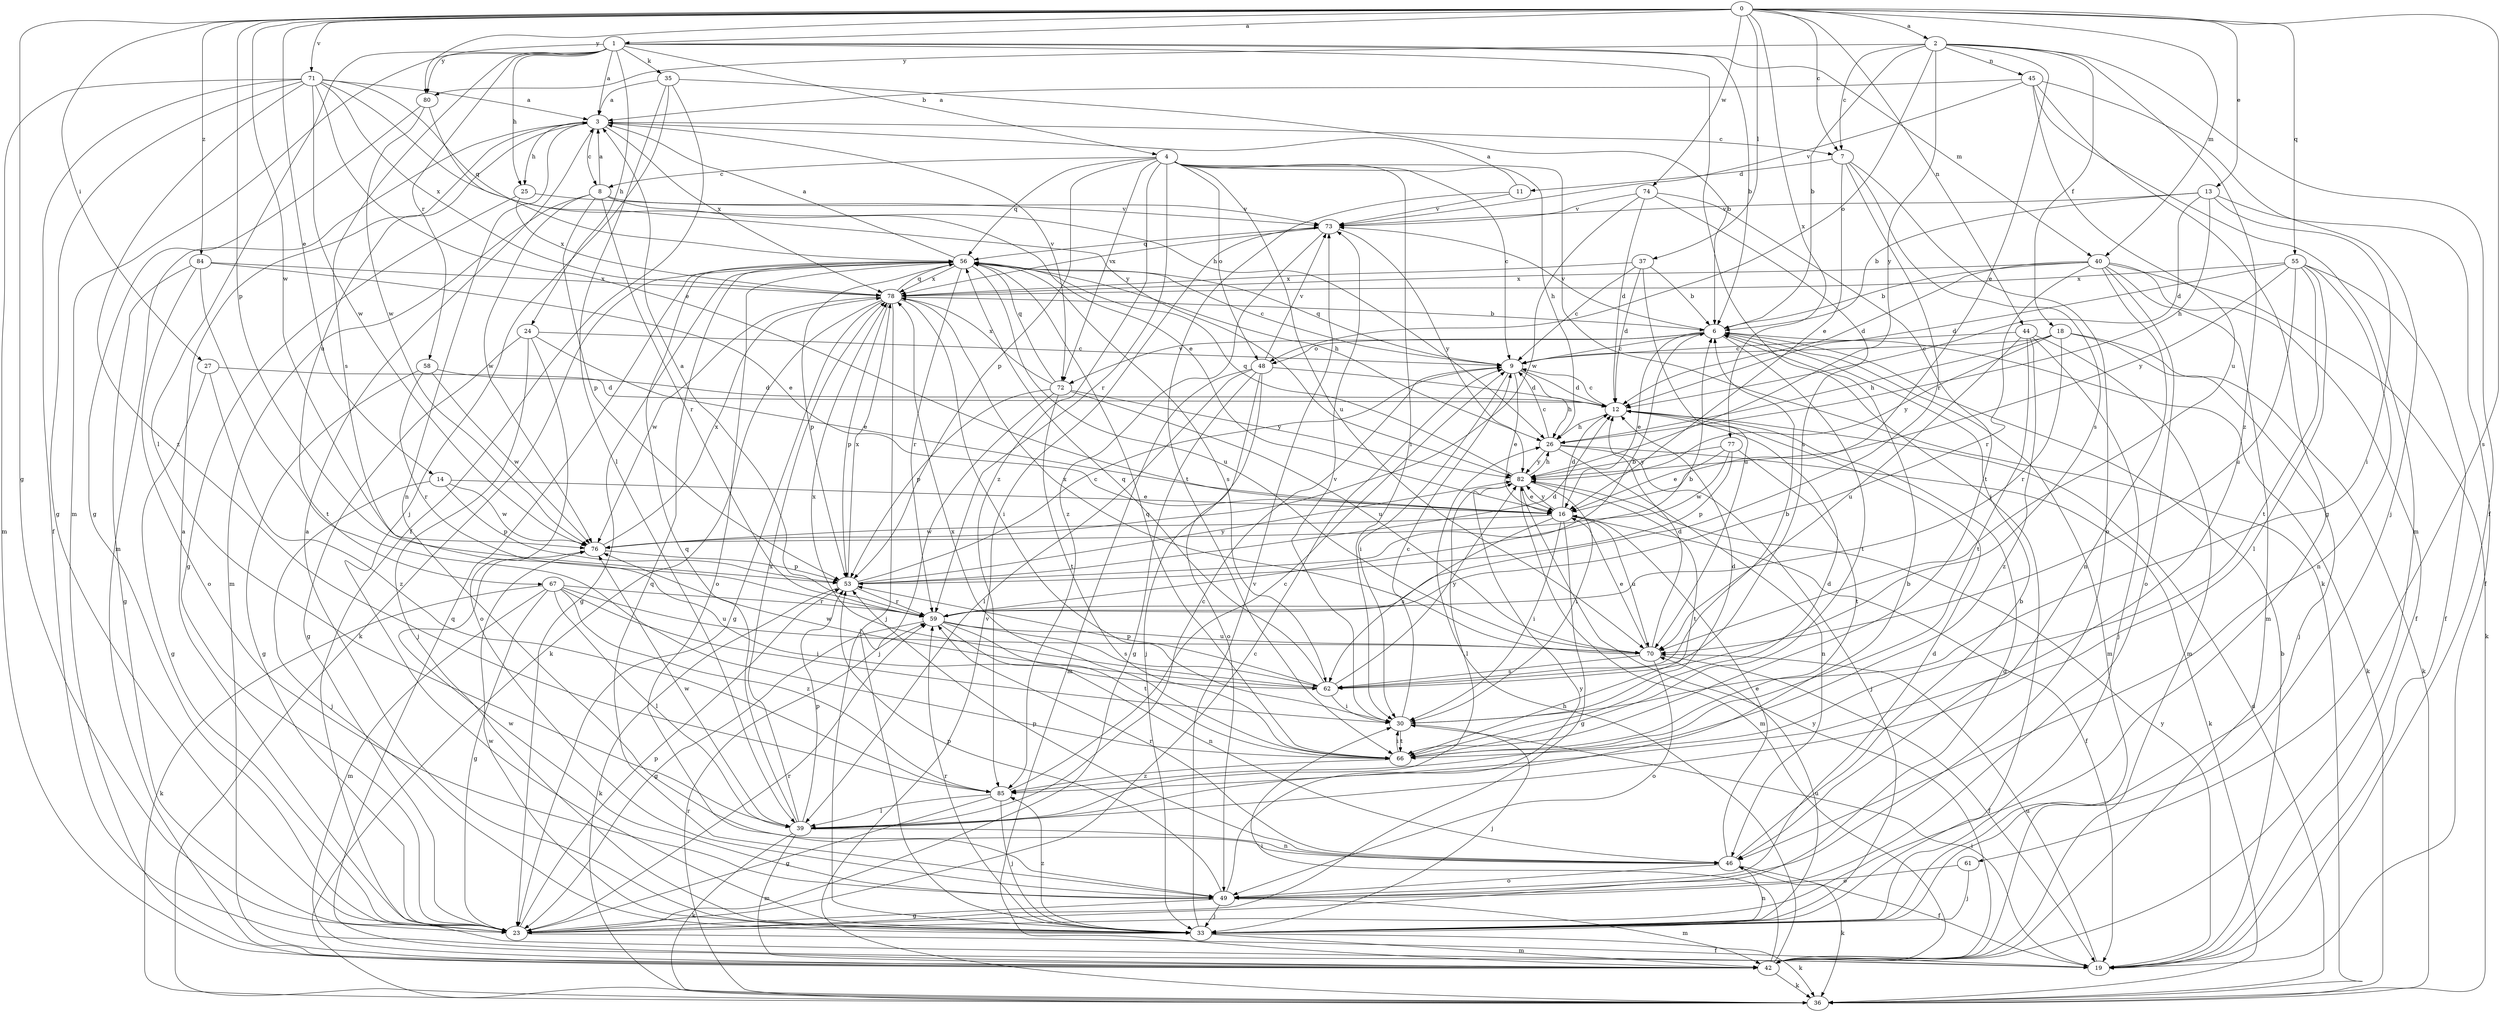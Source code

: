 strict digraph  {
0;
1;
2;
3;
4;
6;
7;
8;
9;
11;
12;
13;
14;
16;
18;
19;
23;
24;
25;
26;
27;
30;
33;
35;
36;
37;
39;
40;
42;
44;
45;
46;
48;
49;
53;
55;
56;
58;
59;
61;
62;
66;
67;
70;
71;
72;
73;
74;
76;
77;
78;
80;
82;
84;
85;
0 -> 1  [label=a];
0 -> 2  [label=a];
0 -> 7  [label=c];
0 -> 13  [label=e];
0 -> 14  [label=e];
0 -> 23  [label=g];
0 -> 27  [label=i];
0 -> 37  [label=l];
0 -> 40  [label=m];
0 -> 44  [label=n];
0 -> 53  [label=p];
0 -> 55  [label=q];
0 -> 61  [label=s];
0 -> 71  [label=v];
0 -> 74  [label=w];
0 -> 76  [label=w];
0 -> 77  [label=x];
0 -> 80  [label=y];
0 -> 84  [label=z];
1 -> 3  [label=a];
1 -> 4  [label=b];
1 -> 6  [label=b];
1 -> 24  [label=h];
1 -> 25  [label=h];
1 -> 33  [label=j];
1 -> 35  [label=k];
1 -> 39  [label=l];
1 -> 40  [label=m];
1 -> 42  [label=m];
1 -> 58  [label=r];
1 -> 62  [label=s];
1 -> 80  [label=y];
2 -> 6  [label=b];
2 -> 7  [label=c];
2 -> 16  [label=e];
2 -> 18  [label=f];
2 -> 19  [label=f];
2 -> 45  [label=n];
2 -> 48  [label=o];
2 -> 80  [label=y];
2 -> 82  [label=y];
2 -> 85  [label=z];
3 -> 7  [label=c];
3 -> 8  [label=c];
3 -> 25  [label=h];
3 -> 42  [label=m];
3 -> 46  [label=n];
3 -> 67  [label=u];
3 -> 72  [label=v];
3 -> 78  [label=x];
4 -> 8  [label=c];
4 -> 9  [label=c];
4 -> 26  [label=h];
4 -> 30  [label=i];
4 -> 36  [label=k];
4 -> 48  [label=o];
4 -> 53  [label=p];
4 -> 56  [label=q];
4 -> 59  [label=r];
4 -> 70  [label=u];
4 -> 72  [label=v];
4 -> 85  [label=z];
6 -> 9  [label=c];
6 -> 16  [label=e];
6 -> 36  [label=k];
6 -> 42  [label=m];
6 -> 48  [label=o];
6 -> 66  [label=t];
6 -> 72  [label=v];
6 -> 73  [label=v];
7 -> 11  [label=d];
7 -> 16  [label=e];
7 -> 49  [label=o];
7 -> 59  [label=r];
7 -> 62  [label=s];
8 -> 3  [label=a];
8 -> 16  [label=e];
8 -> 42  [label=m];
8 -> 53  [label=p];
8 -> 59  [label=r];
8 -> 73  [label=v];
8 -> 76  [label=w];
9 -> 12  [label=d];
9 -> 16  [label=e];
9 -> 26  [label=h];
9 -> 30  [label=i];
9 -> 56  [label=q];
11 -> 3  [label=a];
11 -> 66  [label=t];
11 -> 73  [label=v];
12 -> 9  [label=c];
12 -> 23  [label=g];
12 -> 26  [label=h];
13 -> 6  [label=b];
13 -> 12  [label=d];
13 -> 19  [label=f];
13 -> 26  [label=h];
13 -> 30  [label=i];
13 -> 73  [label=v];
14 -> 16  [label=e];
14 -> 33  [label=j];
14 -> 53  [label=p];
14 -> 76  [label=w];
16 -> 12  [label=d];
16 -> 19  [label=f];
16 -> 23  [label=g];
16 -> 30  [label=i];
16 -> 62  [label=s];
16 -> 70  [label=u];
16 -> 76  [label=w];
16 -> 82  [label=y];
18 -> 9  [label=c];
18 -> 26  [label=h];
18 -> 33  [label=j];
18 -> 36  [label=k];
18 -> 59  [label=r];
18 -> 82  [label=y];
19 -> 6  [label=b];
19 -> 30  [label=i];
19 -> 70  [label=u];
19 -> 82  [label=y];
23 -> 3  [label=a];
23 -> 9  [label=c];
23 -> 19  [label=f];
23 -> 53  [label=p];
23 -> 59  [label=r];
24 -> 9  [label=c];
24 -> 16  [label=e];
24 -> 23  [label=g];
24 -> 33  [label=j];
24 -> 49  [label=o];
25 -> 23  [label=g];
25 -> 73  [label=v];
25 -> 78  [label=x];
26 -> 9  [label=c];
26 -> 33  [label=j];
26 -> 36  [label=k];
26 -> 46  [label=n];
26 -> 82  [label=y];
27 -> 12  [label=d];
27 -> 23  [label=g];
27 -> 85  [label=z];
30 -> 9  [label=c];
30 -> 12  [label=d];
30 -> 33  [label=j];
30 -> 66  [label=t];
30 -> 73  [label=v];
33 -> 3  [label=a];
33 -> 36  [label=k];
33 -> 42  [label=m];
33 -> 46  [label=n];
33 -> 59  [label=r];
33 -> 70  [label=u];
33 -> 73  [label=v];
33 -> 76  [label=w];
33 -> 85  [label=z];
35 -> 3  [label=a];
35 -> 6  [label=b];
35 -> 19  [label=f];
35 -> 33  [label=j];
35 -> 39  [label=l];
36 -> 12  [label=d];
36 -> 59  [label=r];
36 -> 73  [label=v];
37 -> 6  [label=b];
37 -> 9  [label=c];
37 -> 12  [label=d];
37 -> 70  [label=u];
37 -> 78  [label=x];
39 -> 6  [label=b];
39 -> 9  [label=c];
39 -> 36  [label=k];
39 -> 42  [label=m];
39 -> 46  [label=n];
39 -> 53  [label=p];
39 -> 56  [label=q];
39 -> 76  [label=w];
39 -> 78  [label=x];
40 -> 6  [label=b];
40 -> 12  [label=d];
40 -> 19  [label=f];
40 -> 36  [label=k];
40 -> 42  [label=m];
40 -> 46  [label=n];
40 -> 49  [label=o];
40 -> 59  [label=r];
40 -> 78  [label=x];
42 -> 26  [label=h];
42 -> 30  [label=i];
42 -> 36  [label=k];
42 -> 56  [label=q];
42 -> 82  [label=y];
44 -> 9  [label=c];
44 -> 33  [label=j];
44 -> 42  [label=m];
44 -> 66  [label=t];
44 -> 70  [label=u];
44 -> 85  [label=z];
45 -> 3  [label=a];
45 -> 23  [label=g];
45 -> 33  [label=j];
45 -> 42  [label=m];
45 -> 70  [label=u];
45 -> 73  [label=v];
46 -> 6  [label=b];
46 -> 16  [label=e];
46 -> 19  [label=f];
46 -> 36  [label=k];
46 -> 49  [label=o];
46 -> 53  [label=p];
46 -> 59  [label=r];
48 -> 12  [label=d];
48 -> 23  [label=g];
48 -> 33  [label=j];
48 -> 39  [label=l];
48 -> 42  [label=m];
48 -> 49  [label=o];
48 -> 73  [label=v];
49 -> 12  [label=d];
49 -> 23  [label=g];
49 -> 33  [label=j];
49 -> 42  [label=m];
49 -> 53  [label=p];
49 -> 56  [label=q];
49 -> 76  [label=w];
49 -> 82  [label=y];
53 -> 6  [label=b];
53 -> 9  [label=c];
53 -> 12  [label=d];
53 -> 36  [label=k];
53 -> 59  [label=r];
53 -> 78  [label=x];
53 -> 82  [label=y];
55 -> 12  [label=d];
55 -> 19  [label=f];
55 -> 39  [label=l];
55 -> 46  [label=n];
55 -> 66  [label=t];
55 -> 70  [label=u];
55 -> 78  [label=x];
55 -> 82  [label=y];
56 -> 3  [label=a];
56 -> 9  [label=c];
56 -> 23  [label=g];
56 -> 26  [label=h];
56 -> 36  [label=k];
56 -> 49  [label=o];
56 -> 53  [label=p];
56 -> 59  [label=r];
56 -> 62  [label=s];
56 -> 70  [label=u];
56 -> 78  [label=x];
58 -> 12  [label=d];
58 -> 23  [label=g];
58 -> 59  [label=r];
58 -> 76  [label=w];
59 -> 3  [label=a];
59 -> 6  [label=b];
59 -> 23  [label=g];
59 -> 46  [label=n];
59 -> 62  [label=s];
59 -> 66  [label=t];
59 -> 70  [label=u];
61 -> 33  [label=j];
61 -> 49  [label=o];
62 -> 6  [label=b];
62 -> 30  [label=i];
62 -> 53  [label=p];
62 -> 56  [label=q];
62 -> 76  [label=w];
62 -> 78  [label=x];
62 -> 82  [label=y];
66 -> 12  [label=d];
66 -> 30  [label=i];
66 -> 56  [label=q];
66 -> 78  [label=x];
66 -> 85  [label=z];
67 -> 23  [label=g];
67 -> 30  [label=i];
67 -> 36  [label=k];
67 -> 39  [label=l];
67 -> 42  [label=m];
67 -> 59  [label=r];
67 -> 70  [label=u];
67 -> 85  [label=z];
70 -> 12  [label=d];
70 -> 16  [label=e];
70 -> 19  [label=f];
70 -> 49  [label=o];
70 -> 62  [label=s];
70 -> 78  [label=x];
71 -> 3  [label=a];
71 -> 16  [label=e];
71 -> 19  [label=f];
71 -> 23  [label=g];
71 -> 26  [label=h];
71 -> 42  [label=m];
71 -> 56  [label=q];
71 -> 76  [label=w];
71 -> 78  [label=x];
71 -> 85  [label=z];
72 -> 33  [label=j];
72 -> 53  [label=p];
72 -> 56  [label=q];
72 -> 66  [label=t];
72 -> 70  [label=u];
72 -> 78  [label=x];
72 -> 82  [label=y];
73 -> 56  [label=q];
73 -> 78  [label=x];
73 -> 82  [label=y];
73 -> 85  [label=z];
74 -> 12  [label=d];
74 -> 62  [label=s];
74 -> 66  [label=t];
74 -> 73  [label=v];
74 -> 76  [label=w];
76 -> 53  [label=p];
76 -> 78  [label=x];
77 -> 16  [label=e];
77 -> 53  [label=p];
77 -> 66  [label=t];
77 -> 76  [label=w];
77 -> 82  [label=y];
78 -> 6  [label=b];
78 -> 23  [label=g];
78 -> 30  [label=i];
78 -> 33  [label=j];
78 -> 36  [label=k];
78 -> 53  [label=p];
78 -> 56  [label=q];
78 -> 76  [label=w];
80 -> 23  [label=g];
80 -> 76  [label=w];
80 -> 82  [label=y];
82 -> 16  [label=e];
82 -> 26  [label=h];
82 -> 30  [label=i];
82 -> 39  [label=l];
82 -> 42  [label=m];
82 -> 56  [label=q];
82 -> 66  [label=t];
84 -> 16  [label=e];
84 -> 23  [label=g];
84 -> 49  [label=o];
84 -> 66  [label=t];
84 -> 78  [label=x];
85 -> 9  [label=c];
85 -> 23  [label=g];
85 -> 33  [label=j];
85 -> 39  [label=l];
}

